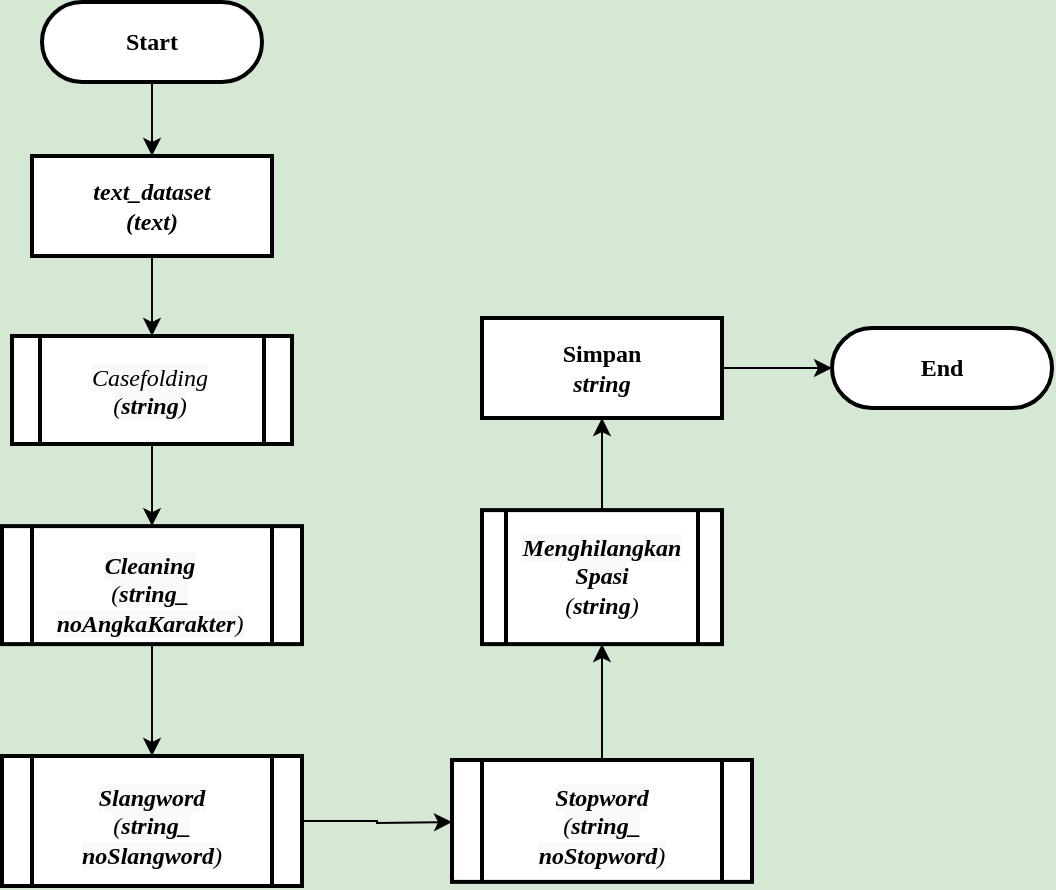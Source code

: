 <mxfile version="14.2.9" type="device"><diagram id="H_fRqtyggIVv_zjI1ywA" name="Page-1"><mxGraphModel dx="1019" dy="555" grid="1" gridSize="10" guides="1" tooltips="1" connect="1" arrows="1" fold="1" page="1" pageScale="1" pageWidth="827" pageHeight="1169" background="#D5E8D4" math="0" shadow="0"><root><mxCell id="0"/><mxCell id="1" parent="0"/><mxCell id="vDEB3pKt81ETWoPvqLJy-43" style="edgeStyle=orthogonalEdgeStyle;rounded=0;orthogonalLoop=1;jettySize=auto;html=1;entryX=0.5;entryY=1;entryDx=0;entryDy=0;" parent="1" source="vDEB3pKt81ETWoPvqLJy-44" edge="1" target="vDEB3pKt81ETWoPvqLJy-73"><mxGeometry relative="1" as="geometry"><mxPoint x="676" y="157" as="targetPoint"/></mxGeometry></mxCell><mxCell id="vDEB3pKt81ETWoPvqLJy-44" value="" style="verticalLabelPosition=bottom;verticalAlign=top;html=1;shape=process;whiteSpace=wrap;rounded=1;size=0.1;arcSize=0;strokeWidth=2;" parent="1" vertex="1"><mxGeometry x="435" y="277.06" width="120" height="67" as="geometry"/></mxCell><mxCell id="vDEB3pKt81ETWoPvqLJy-45" style="edgeStyle=orthogonalEdgeStyle;rounded=0;orthogonalLoop=1;jettySize=auto;html=1;entryX=0.5;entryY=1;entryDx=0;entryDy=0;" parent="1" source="vDEB3pKt81ETWoPvqLJy-46" target="vDEB3pKt81ETWoPvqLJy-44" edge="1"><mxGeometry relative="1" as="geometry"><mxPoint x="575" y="56" as="targetPoint"/></mxGeometry></mxCell><mxCell id="vDEB3pKt81ETWoPvqLJy-46" value="" style="verticalLabelPosition=bottom;verticalAlign=top;html=1;shape=process;whiteSpace=wrap;rounded=1;size=0.1;arcSize=0;strokeWidth=2;" parent="1" vertex="1"><mxGeometry x="420" y="402" width="150" height="60.94" as="geometry"/></mxCell><mxCell id="vDEB3pKt81ETWoPvqLJy-47" style="edgeStyle=orthogonalEdgeStyle;rounded=0;orthogonalLoop=1;jettySize=auto;html=1;" parent="1" source="vDEB3pKt81ETWoPvqLJy-48" edge="1"><mxGeometry relative="1" as="geometry"><mxPoint x="420" y="433" as="targetPoint"/></mxGeometry></mxCell><mxCell id="vDEB3pKt81ETWoPvqLJy-48" value="" style="verticalLabelPosition=bottom;verticalAlign=top;html=1;shape=process;whiteSpace=wrap;rounded=1;size=0.1;arcSize=0;strokeWidth=2;" parent="1" vertex="1"><mxGeometry x="195" y="400" width="150" height="65" as="geometry"/></mxCell><mxCell id="vDEB3pKt81ETWoPvqLJy-49" style="edgeStyle=orthogonalEdgeStyle;rounded=0;orthogonalLoop=1;jettySize=auto;html=1;entryX=0.5;entryY=0;entryDx=0;entryDy=0;" parent="1" source="vDEB3pKt81ETWoPvqLJy-50" target="vDEB3pKt81ETWoPvqLJy-48" edge="1"><mxGeometry relative="1" as="geometry"/></mxCell><mxCell id="vDEB3pKt81ETWoPvqLJy-50" value="" style="verticalLabelPosition=bottom;verticalAlign=top;html=1;shape=process;whiteSpace=wrap;rounded=1;size=0.1;arcSize=0;strokeWidth=2;" parent="1" vertex="1"><mxGeometry x="195" y="285.06" width="150" height="59" as="geometry"/></mxCell><mxCell id="vDEB3pKt81ETWoPvqLJy-51" style="edgeStyle=orthogonalEdgeStyle;rounded=0;orthogonalLoop=1;jettySize=auto;html=1;entryX=0.5;entryY=0;entryDx=0;entryDy=0;" parent="1" source="vDEB3pKt81ETWoPvqLJy-52" target="vDEB3pKt81ETWoPvqLJy-50" edge="1"><mxGeometry relative="1" as="geometry"/></mxCell><mxCell id="vDEB3pKt81ETWoPvqLJy-52" value="" style="verticalLabelPosition=bottom;verticalAlign=top;html=1;shape=process;whiteSpace=wrap;rounded=1;size=0.1;arcSize=0;strokeWidth=2;" parent="1" vertex="1"><mxGeometry x="200" y="190" width="140" height="54" as="geometry"/></mxCell><mxCell id="vDEB3pKt81ETWoPvqLJy-53" style="edgeStyle=orthogonalEdgeStyle;rounded=0;orthogonalLoop=1;jettySize=auto;html=1;entryX=0.5;entryY=0;entryDx=0;entryDy=0;entryPerimeter=0;fontSize=12;" parent="1" edge="1"><mxGeometry relative="1" as="geometry"><mxPoint x="75" y="376" as="sourcePoint"/><Array as="points"><mxPoint x="75" y="416"/><mxPoint x="175" y="416"/><mxPoint x="175" y="76"/><mxPoint x="275" y="76"/></Array></mxGeometry></mxCell><mxCell id="vDEB3pKt81ETWoPvqLJy-54" value="&lt;b&gt;&lt;font face=&quot;Times New Roman&quot;&gt;End&lt;/font&gt;&lt;/b&gt;" style="rounded=1;whiteSpace=wrap;html=1;absoluteArcSize=1;arcSize=140;strokeWidth=2;fontSize=12;" parent="1" vertex="1"><mxGeometry x="610" y="186" width="110" height="40" as="geometry"/></mxCell><mxCell id="vDEB3pKt81ETWoPvqLJy-55" style="edgeStyle=orthogonalEdgeStyle;rounded=0;orthogonalLoop=1;jettySize=auto;html=1;entryX=0.5;entryY=0;entryDx=0;entryDy=0;" parent="1" source="vDEB3pKt81ETWoPvqLJy-56" target="vDEB3pKt81ETWoPvqLJy-62" edge="1"><mxGeometry relative="1" as="geometry"><mxPoint x="209" y="47" as="targetPoint"/></mxGeometry></mxCell><mxCell id="vDEB3pKt81ETWoPvqLJy-56" value="&lt;b style=&quot;font-size: 12px&quot;&gt;&lt;font face=&quot;Times New Roman&quot;&gt;Start&lt;/font&gt;&lt;/b&gt;" style="rounded=1;whiteSpace=wrap;html=1;absoluteArcSize=1;arcSize=140;strokeWidth=2;fontSize=12;" parent="1" vertex="1"><mxGeometry x="215" y="23" width="110" height="40" as="geometry"/></mxCell><mxCell id="vDEB3pKt81ETWoPvqLJy-61" style="edgeStyle=orthogonalEdgeStyle;rounded=0;orthogonalLoop=1;jettySize=auto;html=1;" parent="1" source="vDEB3pKt81ETWoPvqLJy-62" edge="1"><mxGeometry relative="1" as="geometry"><mxPoint x="270" y="190" as="targetPoint"/></mxGeometry></mxCell><mxCell id="vDEB3pKt81ETWoPvqLJy-62" value="&lt;b&gt;&lt;font face=&quot;Times New Roman&quot;&gt;&lt;i&gt;text_dataset&lt;br&gt;(text)&lt;/i&gt;&lt;br&gt;&lt;/font&gt;&lt;/b&gt;" style="rounded=1;whiteSpace=wrap;html=1;absoluteArcSize=1;arcSize=0;strokeWidth=2;fontSize=12;" parent="1" vertex="1"><mxGeometry x="210" y="100" width="120" height="50" as="geometry"/></mxCell><mxCell id="vDEB3pKt81ETWoPvqLJy-66" style="edgeStyle=orthogonalEdgeStyle;rounded=0;orthogonalLoop=1;jettySize=auto;html=1;entryX=0;entryY=0.5;entryDx=0;entryDy=0;exitX=1;exitY=0.5;exitDx=0;exitDy=0;" parent="1" source="vDEB3pKt81ETWoPvqLJy-73" target="vDEB3pKt81ETWoPvqLJy-54" edge="1"><mxGeometry relative="1" as="geometry"><mxPoint x="85" y="294.5" as="sourcePoint"/></mxGeometry></mxCell><mxCell id="vDEB3pKt81ETWoPvqLJy-73" value="&lt;font face=&quot;Times New Roman&quot;&gt;Simpan&lt;br&gt;&lt;i&gt;string&lt;/i&gt;&lt;/font&gt;" style="rounded=1;whiteSpace=wrap;html=1;absoluteArcSize=1;arcSize=0;strokeWidth=2;fontSize=12;fontStyle=1" parent="1" vertex="1"><mxGeometry x="435" y="181.0" width="120" height="50" as="geometry"/></mxCell><mxCell id="vDEB3pKt81ETWoPvqLJy-74" value="&lt;i style=&quot;text-indent: 0px ; background-color: rgb(248 , 249 , 250)&quot;&gt;&lt;font face=&quot;Times New Roman&quot;&gt;&lt;b style=&quot;color: rgb(0 , 0 , 0) ; font-size: 12px ; font-weight: 400 ; letter-spacing: normal ; text-transform: none ; word-spacing: 0px&quot;&gt;Casefolding&lt;/b&gt;&lt;br&gt;&lt;b style=&quot;color: rgb(0 , 0 , 0) ; font-size: 12px ; font-weight: 400 ; letter-spacing: normal ; text-transform: none ; word-spacing: 0px&quot;&gt;(&lt;/b&gt;&lt;span style=&quot;font-size: 12px&quot;&gt;&lt;b&gt;string&lt;/b&gt;&lt;/span&gt;&lt;b style=&quot;color: rgb(0 , 0 , 0) ; font-size: 12px ; font-weight: 400 ; letter-spacing: normal ; text-transform: none ; word-spacing: 0px&quot;&gt;)&lt;/b&gt;&lt;/font&gt;&lt;/i&gt;" style="text;whiteSpace=wrap;html=1;align=center;" parent="1" vertex="1"><mxGeometry x="224" y="197" width="90" height="40" as="geometry"/></mxCell><mxCell id="vDEB3pKt81ETWoPvqLJy-75" value="&lt;font face=&quot;Times New Roman&quot;&gt;&lt;b style=&quot;color: rgb(0 , 0 , 0) ; font-size: 12px ; font-style: normal ; letter-spacing: normal ; text-indent: 0px ; text-transform: none ; word-spacing: 0px ; background-color: rgb(248 , 249 , 250)&quot;&gt;&lt;i&gt;Cleaning&lt;br&gt;&lt;/i&gt;&lt;/b&gt;&lt;i style=&quot;text-indent: 0px ; background-color: rgb(248 , 249 , 250)&quot;&gt;&lt;b style=&quot;color: rgb(0 , 0 , 0) ; font-size: 12px ; font-weight: 400 ; letter-spacing: normal ; text-transform: none ; word-spacing: 0px&quot;&gt;(&lt;/b&gt;&lt;span style=&quot;font-size: 12px&quot;&gt;&lt;b&gt;string_&lt;br&gt;noAngkaKarakter&lt;/b&gt;&lt;/span&gt;&lt;b style=&quot;color: rgb(0 , 0 , 0) ; font-size: 12px ; font-weight: 400 ; letter-spacing: normal ; text-transform: none ; word-spacing: 0px&quot;&gt;)&lt;/b&gt;&lt;/i&gt;&lt;/font&gt;" style="text;whiteSpace=wrap;html=1;align=center;" parent="1" vertex="1"><mxGeometry x="224" y="291.06" width="90" height="53" as="geometry"/></mxCell><mxCell id="vDEB3pKt81ETWoPvqLJy-76" value="&lt;font face=&quot;Times New Roman&quot;&gt;&lt;b style=&quot;color: rgb(0 , 0 , 0) ; font-size: 12px ; font-style: normal ; letter-spacing: normal ; text-indent: 0px ; text-transform: none ; word-spacing: 0px ; background-color: rgb(248 , 249 , 250)&quot;&gt;&lt;i&gt;Slangword&lt;br&gt;&lt;/i&gt;&lt;/b&gt;&lt;i style=&quot;text-indent: 0px ; background-color: rgb(248 , 249 , 250)&quot;&gt;&lt;b style=&quot;color: rgb(0 , 0 , 0) ; font-size: 12px ; font-weight: 400 ; letter-spacing: normal ; text-transform: none ; word-spacing: 0px&quot;&gt;(&lt;/b&gt;&lt;span style=&quot;font-size: 12px&quot;&gt;&lt;b&gt;string_&lt;br&gt;noSlangword&lt;/b&gt;&lt;/span&gt;&lt;b style=&quot;color: rgb(0 , 0 , 0) ; font-size: 12px ; font-weight: 400 ; letter-spacing: normal ; text-transform: none ; word-spacing: 0px&quot;&gt;)&lt;/b&gt;&lt;/i&gt;&lt;/font&gt;" style="text;whiteSpace=wrap;html=1;align=center;" parent="1" vertex="1"><mxGeometry x="225" y="407" width="90" height="40" as="geometry"/></mxCell><mxCell id="vDEB3pKt81ETWoPvqLJy-77" value="&lt;font face=&quot;Times New Roman&quot;&gt;&lt;b style=&quot;color: rgb(0 , 0 , 0) ; font-size: 12px ; font-style: normal ; letter-spacing: normal ; text-indent: 0px ; text-transform: none ; word-spacing: 0px ; background-color: rgb(248 , 249 , 250)&quot;&gt;&lt;i&gt;Menghilangkan&lt;br&gt;Spasi&lt;br&gt;&lt;/i&gt;&lt;/b&gt;&lt;i&gt;(&lt;b&gt;string&lt;/b&gt;)&lt;/i&gt;&lt;/font&gt;" style="text;whiteSpace=wrap;html=1;align=center;" parent="1" vertex="1"><mxGeometry x="450" y="282.06" width="90" height="40" as="geometry"/></mxCell><mxCell id="vDEB3pKt81ETWoPvqLJy-78" value="&lt;font face=&quot;Times New Roman&quot;&gt;&lt;b style=&quot;color: rgb(0 , 0 , 0) ; font-size: 12px ; font-style: normal ; letter-spacing: normal ; text-indent: 0px ; text-transform: none ; word-spacing: 0px ; background-color: rgb(248 , 249 , 250)&quot;&gt;&lt;i&gt;Stopword&lt;br&gt;&lt;/i&gt;&lt;/b&gt;&lt;i style=&quot;text-indent: 0px ; background-color: rgb(248 , 249 , 250)&quot;&gt;&lt;b style=&quot;color: rgb(0 , 0 , 0) ; font-size: 12px ; font-weight: 400 ; letter-spacing: normal ; text-transform: none ; word-spacing: 0px&quot;&gt;(&lt;/b&gt;&lt;span style=&quot;font-size: 12px&quot;&gt;&lt;b&gt;string_&lt;br&gt;noStopword&lt;/b&gt;&lt;/span&gt;&lt;b style=&quot;color: rgb(0 , 0 , 0) ; font-size: 12px ; font-weight: 400 ; letter-spacing: normal ; text-transform: none ; word-spacing: 0px&quot;&gt;)&lt;/b&gt;&lt;/i&gt;&lt;/font&gt;" style="text;whiteSpace=wrap;html=1;align=center;" parent="1" vertex="1"><mxGeometry x="450" y="407.0" width="90" height="40" as="geometry"/></mxCell></root></mxGraphModel></diagram></mxfile>